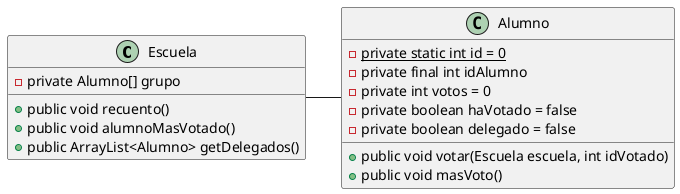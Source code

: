 @startuml
'https://plantuml.com/class-diagram

class Escuela {
	-private Alumno[] grupo

	+public void recuento()
	+public void alumnoMasVotado()
	+public ArrayList<Alumno> getDelegados()
}

class Alumno {
	-{Static} private static int id = 0
	-private final int idAlumno
	-private int votos = 0
	-private boolean haVotado = false
	-private boolean delegado = false

	+public void votar(Escuela escuela, int idVotado)
	+public void masVoto()
}

Escuela - Alumno

@enduml